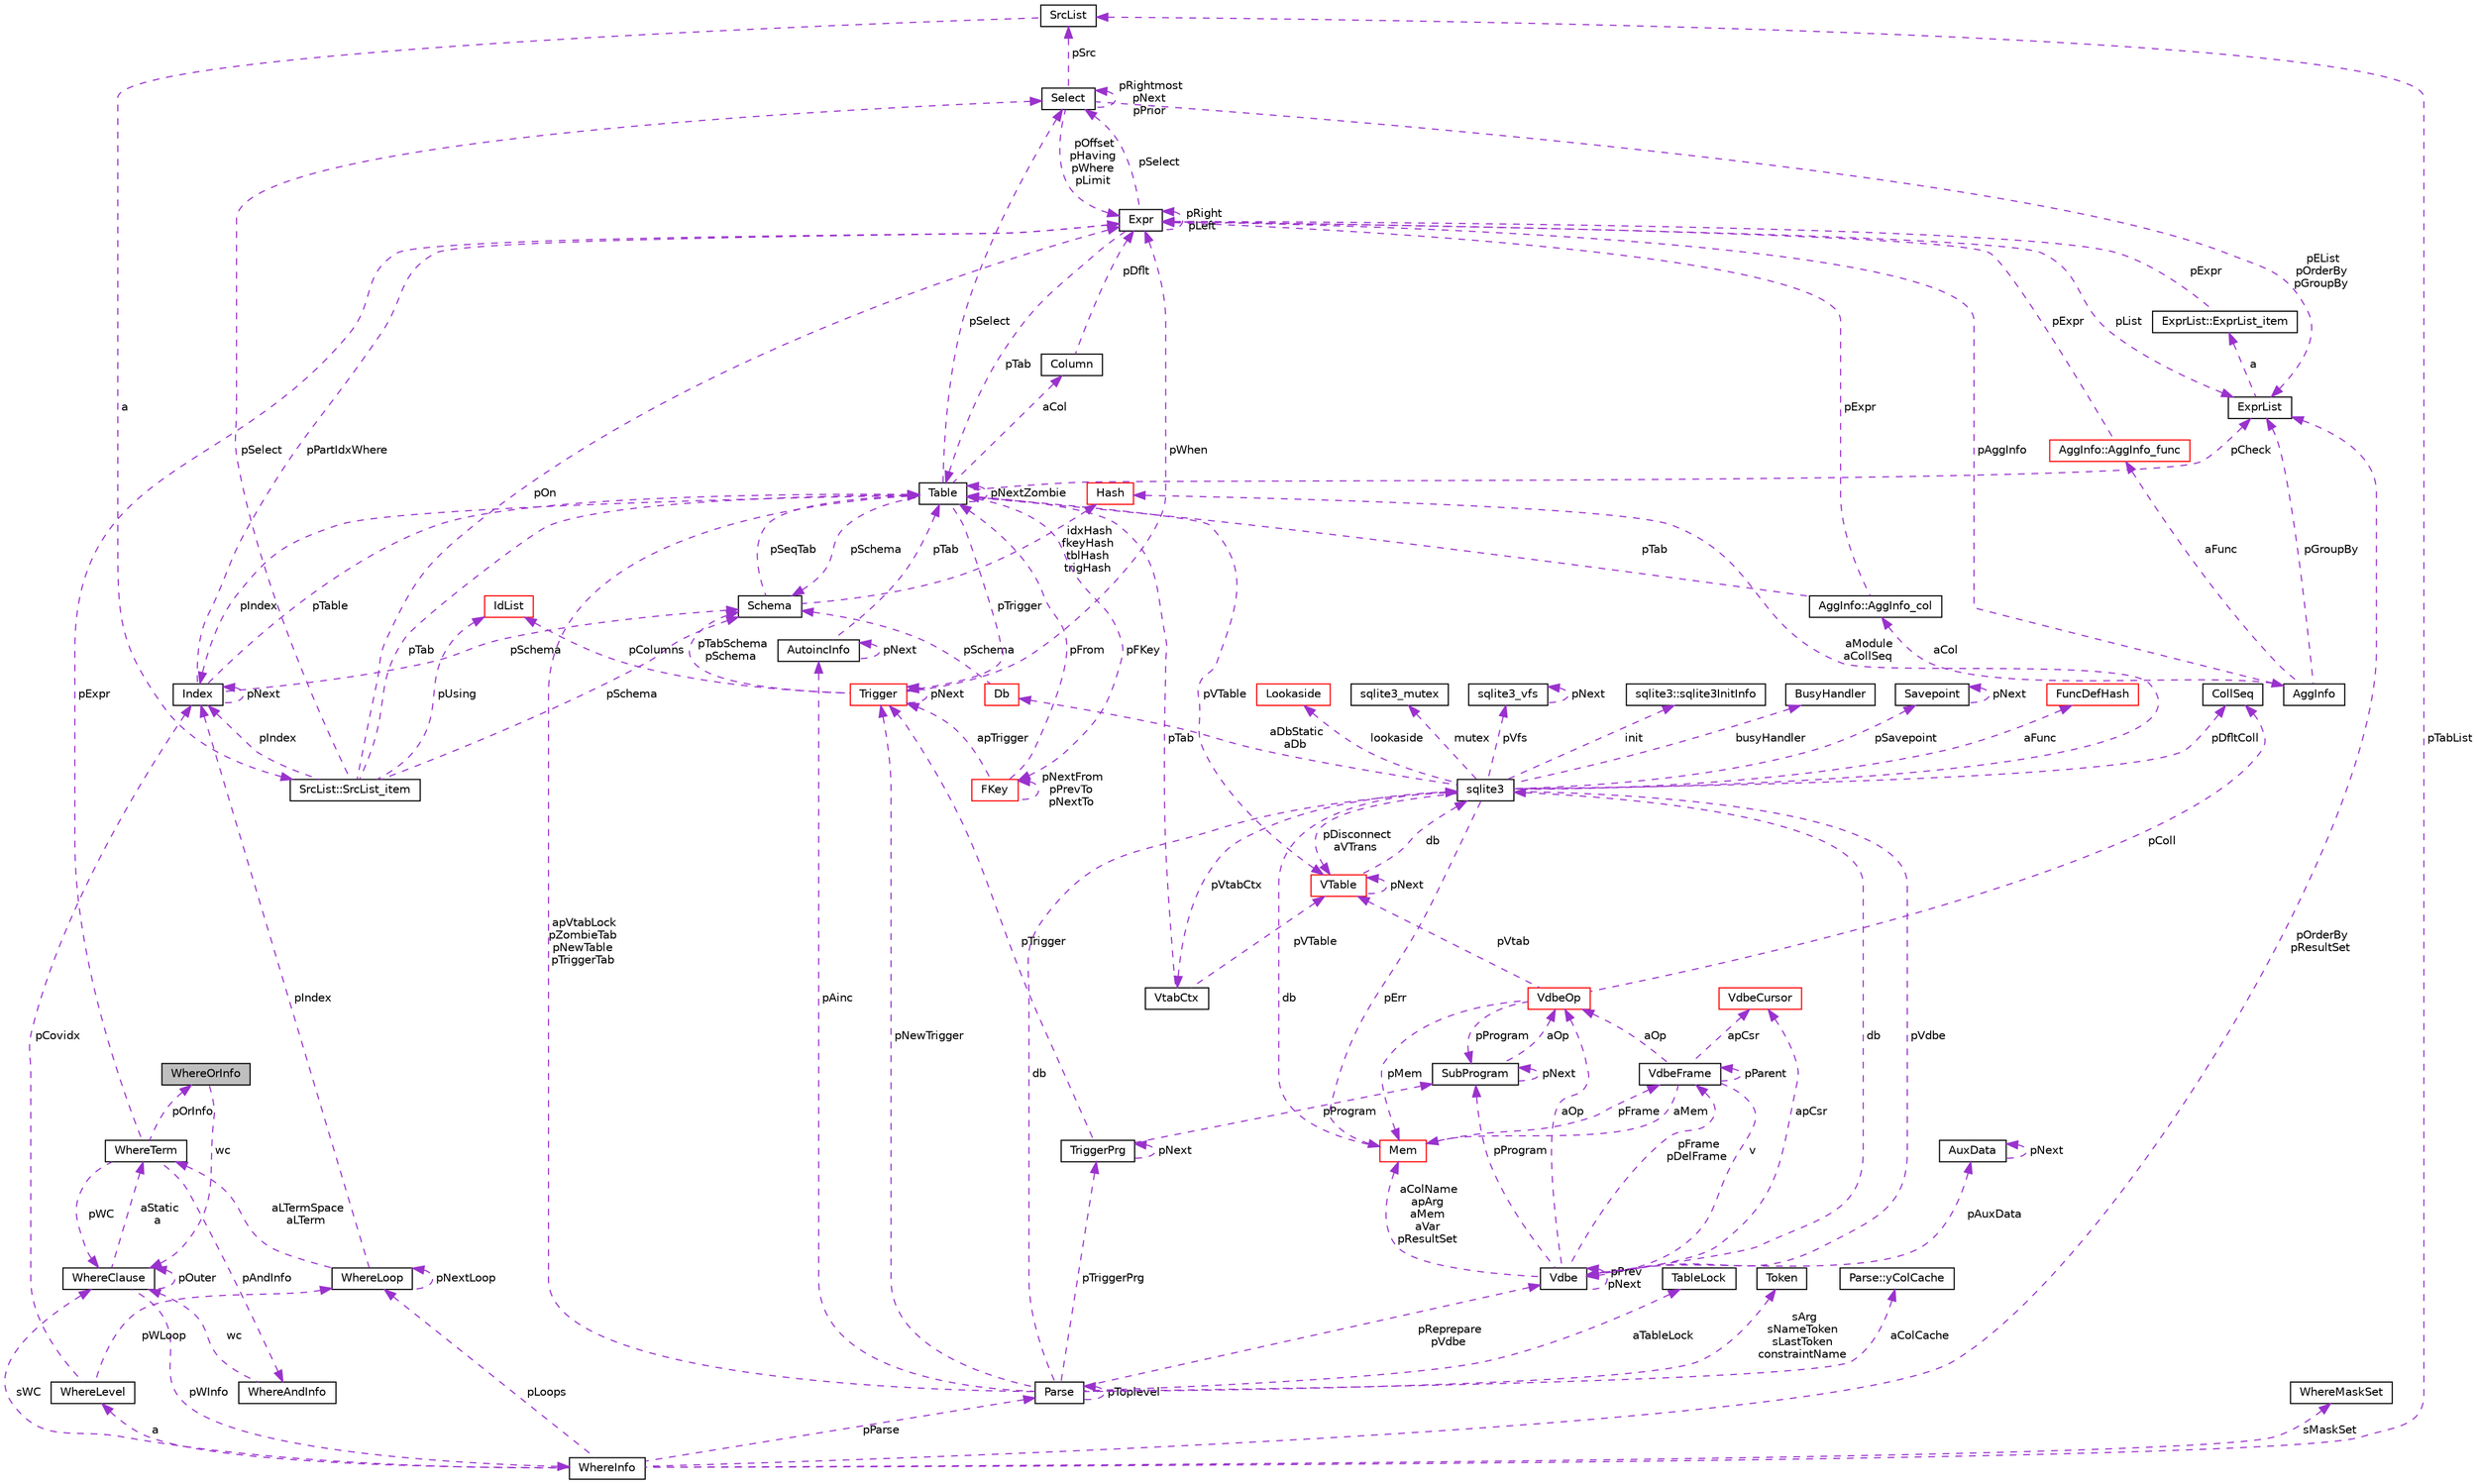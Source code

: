digraph G
{
 // INTERACTIVE_SVG=YES
  edge [fontname="Helvetica",fontsize="10",labelfontname="Helvetica",labelfontsize="10"];
  node [fontname="Helvetica",fontsize="10",shape=record];
  Node1 [label="WhereOrInfo",height=0.2,width=0.4,color="black", fillcolor="grey75", style="filled" fontcolor="black"];
  Node2 -> Node1 [dir="back",color="darkorchid3",fontsize="10",style="dashed",label=" wc" ,fontname="Helvetica"];
  Node2 [label="WhereClause",height=0.2,width=0.4,color="black", fillcolor="white", style="filled",URL="$d2/d4d/struct_where_clause.html"];
  Node3 -> Node2 [dir="back",color="darkorchid3",fontsize="10",style="dashed",label=" aStatic\na" ,fontname="Helvetica"];
  Node3 [label="WhereTerm",height=0.2,width=0.4,color="black", fillcolor="white", style="filled",URL="$df/d12/struct_where_term.html"];
  Node4 -> Node3 [dir="back",color="darkorchid3",fontsize="10",style="dashed",label=" pAndInfo" ,fontname="Helvetica"];
  Node4 [label="WhereAndInfo",height=0.2,width=0.4,color="black", fillcolor="white", style="filled",URL="$df/dcf/struct_where_and_info.html"];
  Node2 -> Node4 [dir="back",color="darkorchid3",fontsize="10",style="dashed",label=" wc" ,fontname="Helvetica"];
  Node1 -> Node3 [dir="back",color="darkorchid3",fontsize="10",style="dashed",label=" pOrInfo" ,fontname="Helvetica"];
  Node5 -> Node3 [dir="back",color="darkorchid3",fontsize="10",style="dashed",label=" pExpr" ,fontname="Helvetica"];
  Node5 [label="Expr",height=0.2,width=0.4,color="black", fillcolor="white", style="filled",URL="$d1/dbc/struct_expr.html"];
  Node6 -> Node5 [dir="back",color="darkorchid3",fontsize="10",style="dashed",label=" pAggInfo" ,fontname="Helvetica"];
  Node6 [label="AggInfo",height=0.2,width=0.4,color="black", fillcolor="white", style="filled",URL="$d6/d85/struct_agg_info.html"];
  Node7 -> Node6 [dir="back",color="darkorchid3",fontsize="10",style="dashed",label=" aCol" ,fontname="Helvetica"];
  Node7 [label="AggInfo::AggInfo_col",height=0.2,width=0.4,color="black", fillcolor="white", style="filled",URL="$d8/dbd/struct_agg_info_1_1_agg_info__col.html"];
  Node5 -> Node7 [dir="back",color="darkorchid3",fontsize="10",style="dashed",label=" pExpr" ,fontname="Helvetica"];
  Node8 -> Node7 [dir="back",color="darkorchid3",fontsize="10",style="dashed",label=" pTab" ,fontname="Helvetica"];
  Node8 [label="Table",height=0.2,width=0.4,color="black", fillcolor="white", style="filled",URL="$d5/d0d/struct_table.html"];
  Node9 -> Node8 [dir="back",color="darkorchid3",fontsize="10",style="dashed",label=" pSchema" ,fontname="Helvetica"];
  Node9 [label="Schema",height=0.2,width=0.4,color="black", fillcolor="white", style="filled",URL="$df/d15/struct_schema.html"];
  Node8 -> Node9 [dir="back",color="darkorchid3",fontsize="10",style="dashed",label=" pSeqTab" ,fontname="Helvetica"];
  Node10 -> Node9 [dir="back",color="darkorchid3",fontsize="10",style="dashed",label=" idxHash\nfkeyHash\ntblHash\ntrigHash" ,fontname="Helvetica"];
  Node10 [label="Hash",height=0.2,width=0.4,color="red", fillcolor="white", style="filled",URL="$d2/d7a/struct_hash.html"];
  Node11 -> Node8 [dir="back",color="darkorchid3",fontsize="10",style="dashed",label=" aCol" ,fontname="Helvetica"];
  Node11 [label="Column",height=0.2,width=0.4,color="black", fillcolor="white", style="filled",URL="$d0/d14/struct_column.html"];
  Node5 -> Node11 [dir="back",color="darkorchid3",fontsize="10",style="dashed",label=" pDflt" ,fontname="Helvetica"];
  Node12 -> Node8 [dir="back",color="darkorchid3",fontsize="10",style="dashed",label=" pFKey" ,fontname="Helvetica"];
  Node12 [label="FKey",height=0.2,width=0.4,color="red", fillcolor="white", style="filled",URL="$d0/dbd/struct_f_key.html"];
  Node12 -> Node12 [dir="back",color="darkorchid3",fontsize="10",style="dashed",label=" pNextFrom\npPrevTo\npNextTo" ,fontname="Helvetica"];
  Node8 -> Node12 [dir="back",color="darkorchid3",fontsize="10",style="dashed",label=" pFrom" ,fontname="Helvetica"];
  Node13 -> Node12 [dir="back",color="darkorchid3",fontsize="10",style="dashed",label=" apTrigger" ,fontname="Helvetica"];
  Node13 [label="Trigger",height=0.2,width=0.4,color="red", fillcolor="white", style="filled",URL="$d1/dd9/struct_trigger.html"];
  Node9 -> Node13 [dir="back",color="darkorchid3",fontsize="10",style="dashed",label=" pTabSchema\npSchema" ,fontname="Helvetica"];
  Node5 -> Node13 [dir="back",color="darkorchid3",fontsize="10",style="dashed",label=" pWhen" ,fontname="Helvetica"];
  Node14 -> Node13 [dir="back",color="darkorchid3",fontsize="10",style="dashed",label=" pColumns" ,fontname="Helvetica"];
  Node14 [label="IdList",height=0.2,width=0.4,color="red", fillcolor="white", style="filled",URL="$d6/d05/struct_id_list.html"];
  Node13 -> Node13 [dir="back",color="darkorchid3",fontsize="10",style="dashed",label=" pNext" ,fontname="Helvetica"];
  Node15 -> Node8 [dir="back",color="darkorchid3",fontsize="10",style="dashed",label=" pVTable" ,fontname="Helvetica"];
  Node15 [label="VTable",height=0.2,width=0.4,color="red", fillcolor="white", style="filled",URL="$db/d7e/struct_v_table.html"];
  Node16 -> Node15 [dir="back",color="darkorchid3",fontsize="10",style="dashed",label=" db" ,fontname="Helvetica"];
  Node16 [label="sqlite3",height=0.2,width=0.4,color="black", fillcolor="white", style="filled",URL="$d9/dcd/structsqlite3.html"];
  Node17 -> Node16 [dir="back",color="darkorchid3",fontsize="10",style="dashed",label=" pErr" ,fontname="Helvetica"];
  Node17 [label="Mem",height=0.2,width=0.4,color="red", fillcolor="white", style="filled",URL="$df/d48/struct_mem.html"];
  Node16 -> Node17 [dir="back",color="darkorchid3",fontsize="10",style="dashed",label=" db" ,fontname="Helvetica"];
  Node18 -> Node17 [dir="back",color="darkorchid3",fontsize="10",style="dashed",label=" pFrame" ,fontname="Helvetica"];
  Node18 [label="VdbeFrame",height=0.2,width=0.4,color="black", fillcolor="white", style="filled",URL="$de/d74/struct_vdbe_frame.html"];
  Node17 -> Node18 [dir="back",color="darkorchid3",fontsize="10",style="dashed",label=" aMem" ,fontname="Helvetica"];
  Node19 -> Node18 [dir="back",color="darkorchid3",fontsize="10",style="dashed",label=" v" ,fontname="Helvetica"];
  Node19 [label="Vdbe",height=0.2,width=0.4,color="black", fillcolor="white", style="filled",URL="$db/df8/struct_vdbe.html"];
  Node19 -> Node19 [dir="back",color="darkorchid3",fontsize="10",style="dashed",label=" pPrev\npNext" ,fontname="Helvetica"];
  Node17 -> Node19 [dir="back",color="darkorchid3",fontsize="10",style="dashed",label=" aColName\napArg\naMem\naVar\npResultSet" ,fontname="Helvetica"];
  Node16 -> Node19 [dir="back",color="darkorchid3",fontsize="10",style="dashed",label=" db" ,fontname="Helvetica"];
  Node18 -> Node19 [dir="back",color="darkorchid3",fontsize="10",style="dashed",label=" pFrame\npDelFrame" ,fontname="Helvetica"];
  Node20 -> Node19 [dir="back",color="darkorchid3",fontsize="10",style="dashed",label=" pAuxData" ,fontname="Helvetica"];
  Node20 [label="AuxData",height=0.2,width=0.4,color="black", fillcolor="white", style="filled",URL="$d5/d59/struct_aux_data.html"];
  Node20 -> Node20 [dir="back",color="darkorchid3",fontsize="10",style="dashed",label=" pNext" ,fontname="Helvetica"];
  Node21 -> Node19 [dir="back",color="darkorchid3",fontsize="10",style="dashed",label=" pProgram" ,fontname="Helvetica"];
  Node21 [label="SubProgram",height=0.2,width=0.4,color="black", fillcolor="white", style="filled",URL="$d4/d16/struct_sub_program.html"];
  Node21 -> Node21 [dir="back",color="darkorchid3",fontsize="10",style="dashed",label=" pNext" ,fontname="Helvetica"];
  Node22 -> Node21 [dir="back",color="darkorchid3",fontsize="10",style="dashed",label=" aOp" ,fontname="Helvetica"];
  Node22 [label="VdbeOp",height=0.2,width=0.4,color="red", fillcolor="white", style="filled",URL="$d2/dd9/struct_vdbe_op.html"];
  Node17 -> Node22 [dir="back",color="darkorchid3",fontsize="10",style="dashed",label=" pMem" ,fontname="Helvetica"];
  Node23 -> Node22 [dir="back",color="darkorchid3",fontsize="10",style="dashed",label=" pColl" ,fontname="Helvetica"];
  Node23 [label="CollSeq",height=0.2,width=0.4,color="black", fillcolor="white", style="filled",URL="$d0/d7d/struct_coll_seq.html"];
  Node15 -> Node22 [dir="back",color="darkorchid3",fontsize="10",style="dashed",label=" pVtab" ,fontname="Helvetica"];
  Node21 -> Node22 [dir="back",color="darkorchid3",fontsize="10",style="dashed",label=" pProgram" ,fontname="Helvetica"];
  Node24 -> Node19 [dir="back",color="darkorchid3",fontsize="10",style="dashed",label=" apCsr" ,fontname="Helvetica"];
  Node24 [label="VdbeCursor",height=0.2,width=0.4,color="red", fillcolor="white", style="filled",URL="$d5/dd1/struct_vdbe_cursor.html"];
  Node22 -> Node19 [dir="back",color="darkorchid3",fontsize="10",style="dashed",label=" aOp" ,fontname="Helvetica"];
  Node18 -> Node18 [dir="back",color="darkorchid3",fontsize="10",style="dashed",label=" pParent" ,fontname="Helvetica"];
  Node24 -> Node18 [dir="back",color="darkorchid3",fontsize="10",style="dashed",label=" apCsr" ,fontname="Helvetica"];
  Node22 -> Node18 [dir="back",color="darkorchid3",fontsize="10",style="dashed",label=" aOp" ,fontname="Helvetica"];
  Node19 -> Node16 [dir="back",color="darkorchid3",fontsize="10",style="dashed",label=" pVdbe" ,fontname="Helvetica"];
  Node25 -> Node16 [dir="back",color="darkorchid3",fontsize="10",style="dashed",label=" pSavepoint" ,fontname="Helvetica"];
  Node25 [label="Savepoint",height=0.2,width=0.4,color="black", fillcolor="white", style="filled",URL="$db/dde/struct_savepoint.html"];
  Node25 -> Node25 [dir="back",color="darkorchid3",fontsize="10",style="dashed",label=" pNext" ,fontname="Helvetica"];
  Node26 -> Node16 [dir="back",color="darkorchid3",fontsize="10",style="dashed",label=" aFunc" ,fontname="Helvetica"];
  Node26 [label="FuncDefHash",height=0.2,width=0.4,color="red", fillcolor="white", style="filled",URL="$db/dfc/struct_func_def_hash.html"];
  Node27 -> Node16 [dir="back",color="darkorchid3",fontsize="10",style="dashed",label=" lookaside" ,fontname="Helvetica"];
  Node27 [label="Lookaside",height=0.2,width=0.4,color="red", fillcolor="white", style="filled",URL="$d4/d8a/struct_lookaside.html"];
  Node28 -> Node16 [dir="back",color="darkorchid3",fontsize="10",style="dashed",label=" mutex" ,fontname="Helvetica"];
  Node28 [label="sqlite3_mutex",height=0.2,width=0.4,color="black", fillcolor="white", style="filled",URL="$d5/d3c/structsqlite3__mutex.html"];
  Node29 -> Node16 [dir="back",color="darkorchid3",fontsize="10",style="dashed",label=" pVfs" ,fontname="Helvetica"];
  Node29 [label="sqlite3_vfs",height=0.2,width=0.4,color="black", fillcolor="white", style="filled",URL="$d3/d36/structsqlite3__vfs.html"];
  Node29 -> Node29 [dir="back",color="darkorchid3",fontsize="10",style="dashed",label=" pNext" ,fontname="Helvetica"];
  Node30 -> Node16 [dir="back",color="darkorchid3",fontsize="10",style="dashed",label=" init" ,fontname="Helvetica"];
  Node30 [label="sqlite3::sqlite3InitInfo",height=0.2,width=0.4,color="black", fillcolor="white", style="filled",URL="$d7/d84/structsqlite3_1_1sqlite3_init_info.html"];
  Node31 -> Node16 [dir="back",color="darkorchid3",fontsize="10",style="dashed",label=" busyHandler" ,fontname="Helvetica"];
  Node31 [label="BusyHandler",height=0.2,width=0.4,color="black", fillcolor="white", style="filled",URL="$d4/d89/struct_busy_handler.html"];
  Node32 -> Node16 [dir="back",color="darkorchid3",fontsize="10",style="dashed",label=" pVtabCtx" ,fontname="Helvetica"];
  Node32 [label="VtabCtx",height=0.2,width=0.4,color="black", fillcolor="white", style="filled",URL="$de/dae/struct_vtab_ctx.html"];
  Node15 -> Node32 [dir="back",color="darkorchid3",fontsize="10",style="dashed",label=" pVTable" ,fontname="Helvetica"];
  Node8 -> Node32 [dir="back",color="darkorchid3",fontsize="10",style="dashed",label=" pTab" ,fontname="Helvetica"];
  Node23 -> Node16 [dir="back",color="darkorchid3",fontsize="10",style="dashed",label=" pDfltColl" ,fontname="Helvetica"];
  Node15 -> Node16 [dir="back",color="darkorchid3",fontsize="10",style="dashed",label=" pDisconnect\naVTrans" ,fontname="Helvetica"];
  Node33 -> Node16 [dir="back",color="darkorchid3",fontsize="10",style="dashed",label=" aDbStatic\naDb" ,fontname="Helvetica"];
  Node33 [label="Db",height=0.2,width=0.4,color="red", fillcolor="white", style="filled",URL="$db/dd1/struct_db.html"];
  Node9 -> Node33 [dir="back",color="darkorchid3",fontsize="10",style="dashed",label=" pSchema" ,fontname="Helvetica"];
  Node10 -> Node16 [dir="back",color="darkorchid3",fontsize="10",style="dashed",label=" aModule\naCollSeq" ,fontname="Helvetica"];
  Node15 -> Node15 [dir="back",color="darkorchid3",fontsize="10",style="dashed",label=" pNext" ,fontname="Helvetica"];
  Node8 -> Node8 [dir="back",color="darkorchid3",fontsize="10",style="dashed",label=" pNextZombie" ,fontname="Helvetica"];
  Node13 -> Node8 [dir="back",color="darkorchid3",fontsize="10",style="dashed",label=" pTrigger" ,fontname="Helvetica"];
  Node34 -> Node8 [dir="back",color="darkorchid3",fontsize="10",style="dashed",label=" pSelect" ,fontname="Helvetica"];
  Node34 [label="Select",height=0.2,width=0.4,color="black", fillcolor="white", style="filled",URL="$d2/d1c/struct_select.html"];
  Node5 -> Node34 [dir="back",color="darkorchid3",fontsize="10",style="dashed",label=" pOffset\npHaving\npWhere\npLimit" ,fontname="Helvetica"];
  Node34 -> Node34 [dir="back",color="darkorchid3",fontsize="10",style="dashed",label=" pRightmost\npNext\npPrior" ,fontname="Helvetica"];
  Node35 -> Node34 [dir="back",color="darkorchid3",fontsize="10",style="dashed",label=" pSrc" ,fontname="Helvetica"];
  Node35 [label="SrcList",height=0.2,width=0.4,color="black", fillcolor="white", style="filled",URL="$dc/dc1/struct_src_list.html"];
  Node36 -> Node35 [dir="back",color="darkorchid3",fontsize="10",style="dashed",label=" a" ,fontname="Helvetica"];
  Node36 [label="SrcList::SrcList_item",height=0.2,width=0.4,color="black", fillcolor="white", style="filled",URL="$d4/dc2/struct_src_list_1_1_src_list__item.html"];
  Node9 -> Node36 [dir="back",color="darkorchid3",fontsize="10",style="dashed",label=" pSchema" ,fontname="Helvetica"];
  Node5 -> Node36 [dir="back",color="darkorchid3",fontsize="10",style="dashed",label=" pOn" ,fontname="Helvetica"];
  Node14 -> Node36 [dir="back",color="darkorchid3",fontsize="10",style="dashed",label=" pUsing" ,fontname="Helvetica"];
  Node8 -> Node36 [dir="back",color="darkorchid3",fontsize="10",style="dashed",label=" pTab" ,fontname="Helvetica"];
  Node34 -> Node36 [dir="back",color="darkorchid3",fontsize="10",style="dashed",label=" pSelect" ,fontname="Helvetica"];
  Node37 -> Node36 [dir="back",color="darkorchid3",fontsize="10",style="dashed",label=" pIndex" ,fontname="Helvetica"];
  Node37 [label="Index",height=0.2,width=0.4,color="black", fillcolor="white", style="filled",URL="$dc/d6f/struct_index.html"];
  Node9 -> Node37 [dir="back",color="darkorchid3",fontsize="10",style="dashed",label=" pSchema" ,fontname="Helvetica"];
  Node5 -> Node37 [dir="back",color="darkorchid3",fontsize="10",style="dashed",label=" pPartIdxWhere" ,fontname="Helvetica"];
  Node8 -> Node37 [dir="back",color="darkorchid3",fontsize="10",style="dashed",label=" pTable" ,fontname="Helvetica"];
  Node37 -> Node37 [dir="back",color="darkorchid3",fontsize="10",style="dashed",label=" pNext" ,fontname="Helvetica"];
  Node38 -> Node34 [dir="back",color="darkorchid3",fontsize="10",style="dashed",label=" pEList\npOrderBy\npGroupBy" ,fontname="Helvetica"];
  Node38 [label="ExprList",height=0.2,width=0.4,color="black", fillcolor="white", style="filled",URL="$de/d20/struct_expr_list.html"];
  Node39 -> Node38 [dir="back",color="darkorchid3",fontsize="10",style="dashed",label=" a" ,fontname="Helvetica"];
  Node39 [label="ExprList::ExprList_item",height=0.2,width=0.4,color="black", fillcolor="white", style="filled",URL="$d8/d73/struct_expr_list_1_1_expr_list__item.html"];
  Node5 -> Node39 [dir="back",color="darkorchid3",fontsize="10",style="dashed",label=" pExpr" ,fontname="Helvetica"];
  Node38 -> Node8 [dir="back",color="darkorchid3",fontsize="10",style="dashed",label=" pCheck" ,fontname="Helvetica"];
  Node37 -> Node8 [dir="back",color="darkorchid3",fontsize="10",style="dashed",label=" pIndex" ,fontname="Helvetica"];
  Node40 -> Node6 [dir="back",color="darkorchid3",fontsize="10",style="dashed",label=" aFunc" ,fontname="Helvetica"];
  Node40 [label="AggInfo::AggInfo_func",height=0.2,width=0.4,color="red", fillcolor="white", style="filled",URL="$de/d24/struct_agg_info_1_1_agg_info__func.html"];
  Node5 -> Node40 [dir="back",color="darkorchid3",fontsize="10",style="dashed",label=" pExpr" ,fontname="Helvetica"];
  Node38 -> Node6 [dir="back",color="darkorchid3",fontsize="10",style="dashed",label=" pGroupBy" ,fontname="Helvetica"];
  Node5 -> Node5 [dir="back",color="darkorchid3",fontsize="10",style="dashed",label=" pRight\npLeft" ,fontname="Helvetica"];
  Node8 -> Node5 [dir="back",color="darkorchid3",fontsize="10",style="dashed",label=" pTab" ,fontname="Helvetica"];
  Node34 -> Node5 [dir="back",color="darkorchid3",fontsize="10",style="dashed",label=" pSelect" ,fontname="Helvetica"];
  Node38 -> Node5 [dir="back",color="darkorchid3",fontsize="10",style="dashed",label=" pList" ,fontname="Helvetica"];
  Node2 -> Node3 [dir="back",color="darkorchid3",fontsize="10",style="dashed",label=" pWC" ,fontname="Helvetica"];
  Node41 -> Node2 [dir="back",color="darkorchid3",fontsize="10",style="dashed",label=" pWInfo" ,fontname="Helvetica"];
  Node41 [label="WhereInfo",height=0.2,width=0.4,color="black", fillcolor="white", style="filled",URL="$d3/d7f/struct_where_info.html"];
  Node42 -> Node41 [dir="back",color="darkorchid3",fontsize="10",style="dashed",label=" pLoops" ,fontname="Helvetica"];
  Node42 [label="WhereLoop",height=0.2,width=0.4,color="black", fillcolor="white", style="filled",URL="$df/d37/struct_where_loop.html"];
  Node42 -> Node42 [dir="back",color="darkorchid3",fontsize="10",style="dashed",label=" pNextLoop" ,fontname="Helvetica"];
  Node3 -> Node42 [dir="back",color="darkorchid3",fontsize="10",style="dashed",label=" aLTermSpace\naLTerm" ,fontname="Helvetica"];
  Node37 -> Node42 [dir="back",color="darkorchid3",fontsize="10",style="dashed",label=" pIndex" ,fontname="Helvetica"];
  Node2 -> Node41 [dir="back",color="darkorchid3",fontsize="10",style="dashed",label=" sWC" ,fontname="Helvetica"];
  Node43 -> Node41 [dir="back",color="darkorchid3",fontsize="10",style="dashed",label=" a" ,fontname="Helvetica"];
  Node43 [label="WhereLevel",height=0.2,width=0.4,color="black", fillcolor="white", style="filled",URL="$d6/d3a/struct_where_level.html"];
  Node42 -> Node43 [dir="back",color="darkorchid3",fontsize="10",style="dashed",label=" pWLoop" ,fontname="Helvetica"];
  Node37 -> Node43 [dir="back",color="darkorchid3",fontsize="10",style="dashed",label=" pCovidx" ,fontname="Helvetica"];
  Node44 -> Node41 [dir="back",color="darkorchid3",fontsize="10",style="dashed",label=" sMaskSet" ,fontname="Helvetica"];
  Node44 [label="WhereMaskSet",height=0.2,width=0.4,color="black", fillcolor="white", style="filled",URL="$dc/dd2/struct_where_mask_set.html"];
  Node35 -> Node41 [dir="back",color="darkorchid3",fontsize="10",style="dashed",label=" pTabList" ,fontname="Helvetica"];
  Node38 -> Node41 [dir="back",color="darkorchid3",fontsize="10",style="dashed",label=" pOrderBy\npResultSet" ,fontname="Helvetica"];
  Node45 -> Node41 [dir="back",color="darkorchid3",fontsize="10",style="dashed",label=" pParse" ,fontname="Helvetica"];
  Node45 [label="Parse",height=0.2,width=0.4,color="black", fillcolor="white", style="filled",URL="$d6/dea/struct_parse.html"];
  Node19 -> Node45 [dir="back",color="darkorchid3",fontsize="10",style="dashed",label=" pReprepare\npVdbe" ,fontname="Helvetica"];
  Node16 -> Node45 [dir="back",color="darkorchid3",fontsize="10",style="dashed",label=" db" ,fontname="Helvetica"];
  Node46 -> Node45 [dir="back",color="darkorchid3",fontsize="10",style="dashed",label=" aTableLock" ,fontname="Helvetica"];
  Node46 [label="TableLock",height=0.2,width=0.4,color="black", fillcolor="white", style="filled",URL="$df/de3/struct_table_lock.html"];
  Node47 -> Node45 [dir="back",color="darkorchid3",fontsize="10",style="dashed",label=" sArg\nsNameToken\nsLastToken\nconstraintName" ,fontname="Helvetica"];
  Node47 [label="Token",height=0.2,width=0.4,color="black", fillcolor="white", style="filled",URL="$d9/d27/struct_token.html"];
  Node48 -> Node45 [dir="back",color="darkorchid3",fontsize="10",style="dashed",label=" aColCache" ,fontname="Helvetica"];
  Node48 [label="Parse::yColCache",height=0.2,width=0.4,color="black", fillcolor="white", style="filled",URL="$dd/de3/struct_parse_1_1y_col_cache.html"];
  Node8 -> Node45 [dir="back",color="darkorchid3",fontsize="10",style="dashed",label=" apVtabLock\npZombieTab\npNewTable\npTriggerTab" ,fontname="Helvetica"];
  Node13 -> Node45 [dir="back",color="darkorchid3",fontsize="10",style="dashed",label=" pNewTrigger" ,fontname="Helvetica"];
  Node49 -> Node45 [dir="back",color="darkorchid3",fontsize="10",style="dashed",label=" pTriggerPrg" ,fontname="Helvetica"];
  Node49 [label="TriggerPrg",height=0.2,width=0.4,color="black", fillcolor="white", style="filled",URL="$d4/da6/struct_trigger_prg.html"];
  Node21 -> Node49 [dir="back",color="darkorchid3",fontsize="10",style="dashed",label=" pProgram" ,fontname="Helvetica"];
  Node13 -> Node49 [dir="back",color="darkorchid3",fontsize="10",style="dashed",label=" pTrigger" ,fontname="Helvetica"];
  Node49 -> Node49 [dir="back",color="darkorchid3",fontsize="10",style="dashed",label=" pNext" ,fontname="Helvetica"];
  Node50 -> Node45 [dir="back",color="darkorchid3",fontsize="10",style="dashed",label=" pAinc" ,fontname="Helvetica"];
  Node50 [label="AutoincInfo",height=0.2,width=0.4,color="black", fillcolor="white", style="filled",URL="$d9/d68/struct_autoinc_info.html"];
  Node8 -> Node50 [dir="back",color="darkorchid3",fontsize="10",style="dashed",label=" pTab" ,fontname="Helvetica"];
  Node50 -> Node50 [dir="back",color="darkorchid3",fontsize="10",style="dashed",label=" pNext" ,fontname="Helvetica"];
  Node45 -> Node45 [dir="back",color="darkorchid3",fontsize="10",style="dashed",label=" pToplevel" ,fontname="Helvetica"];
  Node2 -> Node2 [dir="back",color="darkorchid3",fontsize="10",style="dashed",label=" pOuter" ,fontname="Helvetica"];
}
